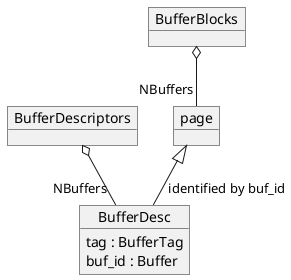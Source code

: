 @startuml

object BufferDesc
BufferDesc : tag : BufferTag
BufferDesc : buf_id : Buffer
object BufferDescriptors

object BufferBlocks
object page

BufferDescriptors o-- "NBuffers" BufferDesc
page <|-- "identified by buf_id" BufferDesc
BufferBlocks o-- "NBuffers" page

@enduml